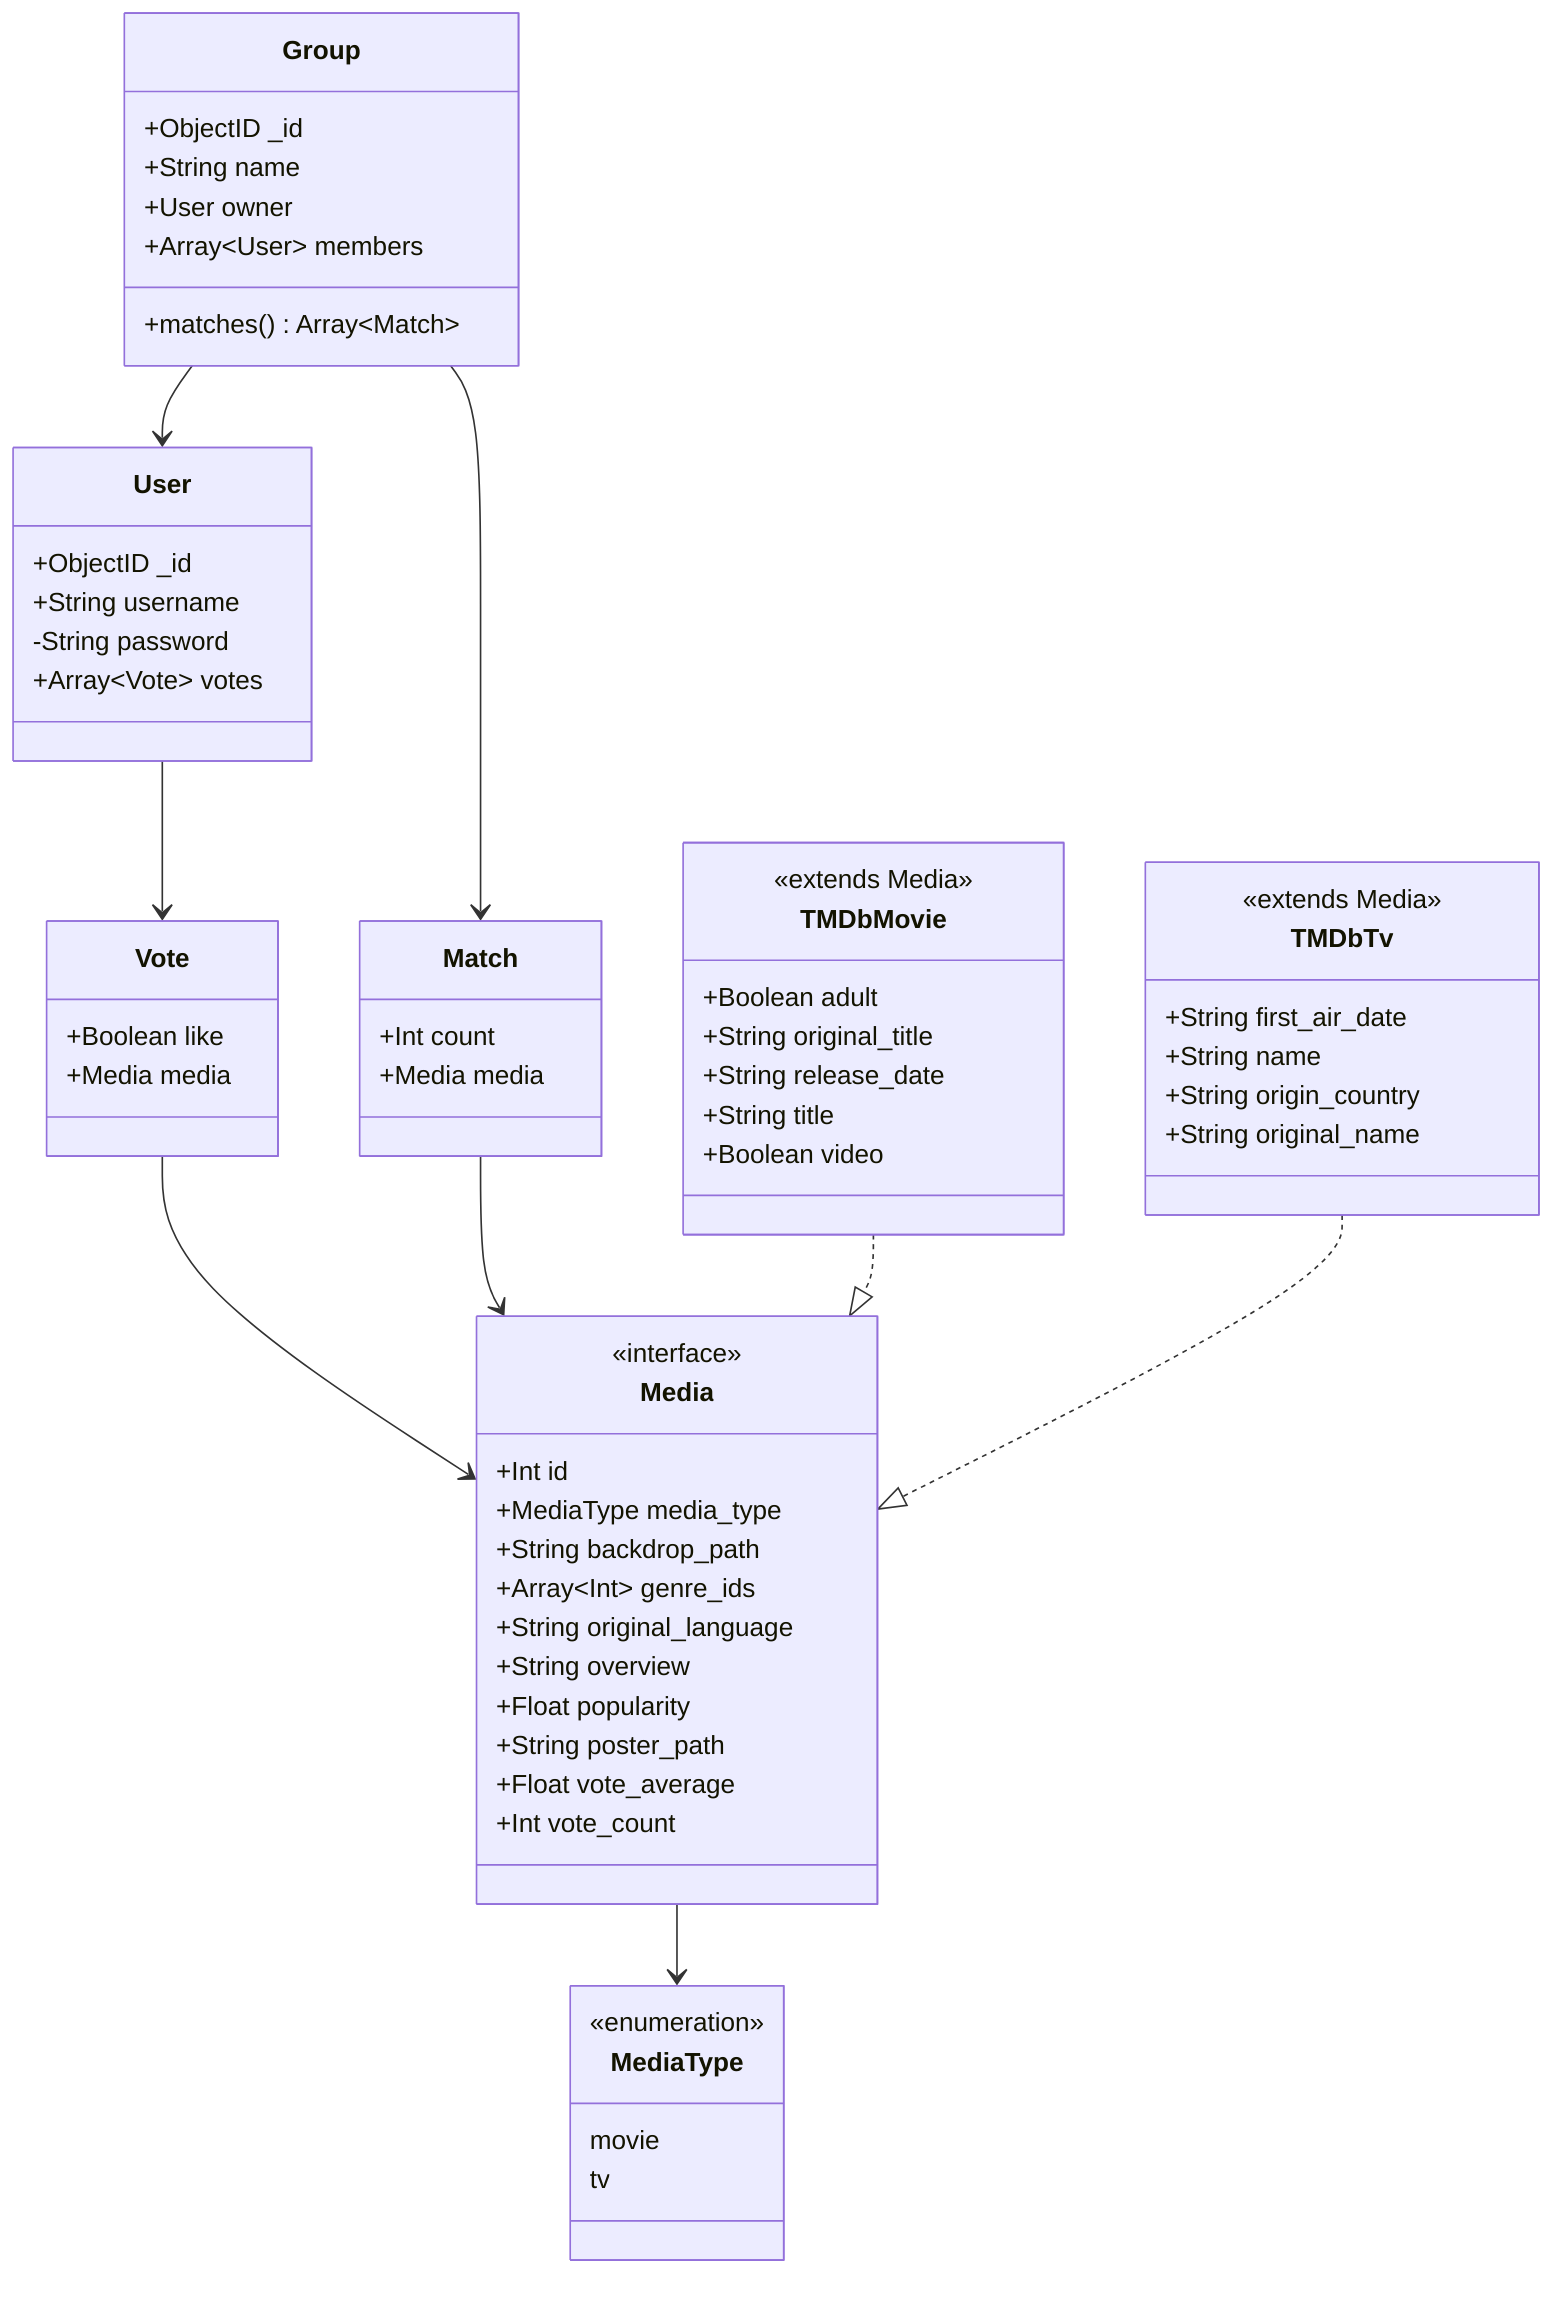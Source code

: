 classDiagram
  %% User classes

  class User {
    +ObjectID _id
    +String username
    -String password
    +Array~Vote~ votes
  }

  User --> Vote

  class Vote {
    +Boolean like
    +Media media
  }

  Vote --> Media

  %% Group classes

  class Group {
    +ObjectID _id
    +String name
    +User owner
    +Array~User~ members

    +matches() Array~Match~
  }

  Group --> Match
  Group --> User

  class Match {
    +Int count
    +Media media
  }

  Match --> Media

  %% Media classes

  class Media {
    <<interface>>
    +Int id
    +MediaType media_type
    +String backdrop_path
    +Array~Int~ genre_ids
    +String original_language
    +String overview
    +Float popularity
    +String poster_path
    +Float vote_average
    +Int vote_count
  }

  class TMDbMovie {
    <<extends Media>>
    +Boolean adult
    +String original_title
    +String release_date
    +String title
    +Boolean video
  }

  class TMDbTv {    
    <<extends Media>>
    +String first_air_date
    +String name
    +String origin_country
    +String original_name
  }

  TMDbMovie ..|> Media
  TMDbTv ..|> Media
  Media --> MediaType

  class MediaType {
    <<enumeration>>
    movie
    tv
  }